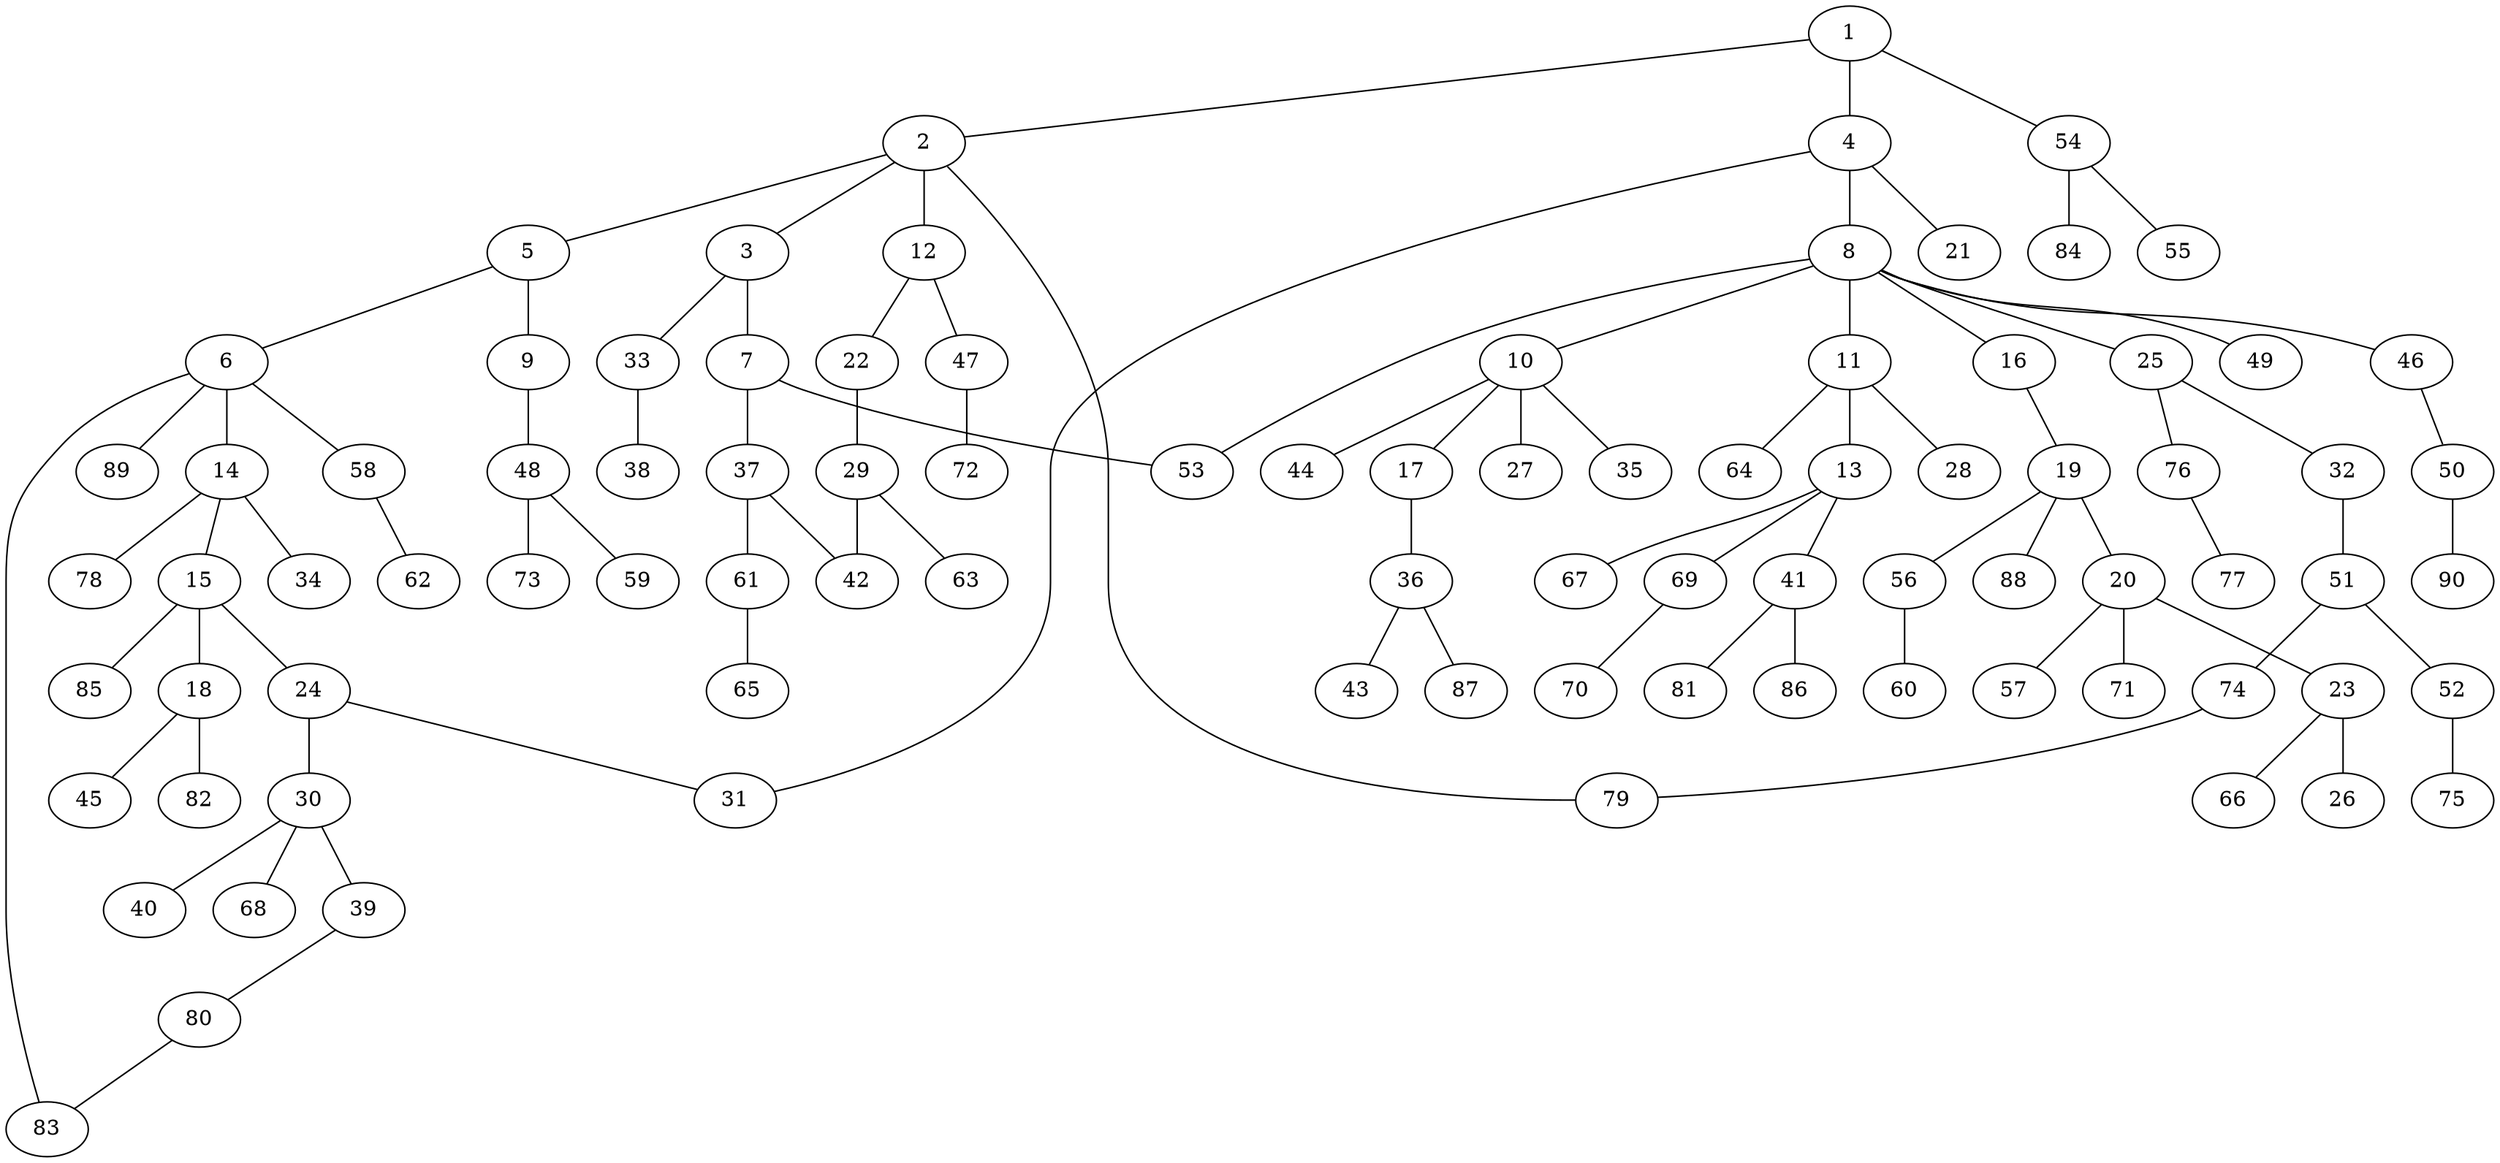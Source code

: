 graph graphname {1--2
1--4
1--54
2--3
2--5
2--12
2--79
3--7
3--33
4--8
4--21
4--31
5--6
5--9
6--14
6--58
6--83
6--89
7--37
7--53
8--10
8--11
8--16
8--25
8--46
8--49
8--53
9--48
10--17
10--27
10--35
10--44
11--13
11--28
11--64
12--22
12--47
13--41
13--67
13--69
14--15
14--34
14--78
15--18
15--24
15--85
16--19
17--36
18--45
18--82
19--20
19--56
19--88
20--23
20--57
20--71
22--29
23--26
23--66
24--30
24--31
25--32
25--76
29--42
29--63
30--39
30--40
30--68
32--51
33--38
36--43
36--87
37--42
37--61
39--80
41--81
41--86
46--50
47--72
48--59
48--73
50--90
51--52
51--74
52--75
54--55
54--84
56--60
58--62
61--65
69--70
74--79
76--77
80--83
}
